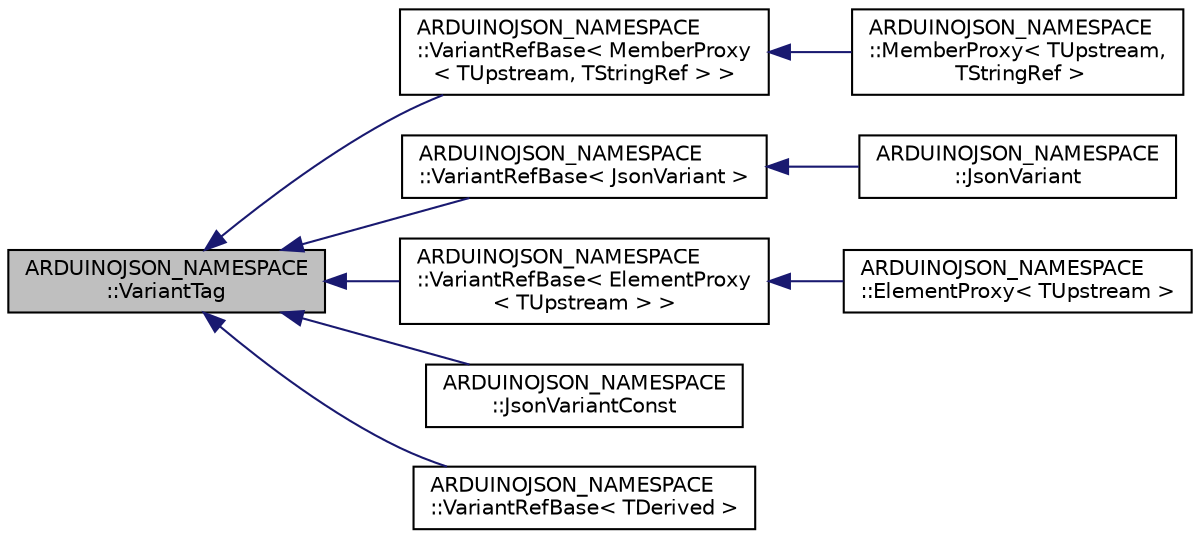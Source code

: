 digraph "ARDUINOJSON_NAMESPACE::VariantTag"
{
 // LATEX_PDF_SIZE
  edge [fontname="Helvetica",fontsize="10",labelfontname="Helvetica",labelfontsize="10"];
  node [fontname="Helvetica",fontsize="10",shape=record];
  rankdir="LR";
  Node1 [label="ARDUINOJSON_NAMESPACE\l::VariantTag",height=0.2,width=0.4,color="black", fillcolor="grey75", style="filled", fontcolor="black",tooltip=" "];
  Node1 -> Node2 [dir="back",color="midnightblue",fontsize="10",style="solid",fontname="Helvetica"];
  Node2 [label="ARDUINOJSON_NAMESPACE\l::VariantRefBase\< MemberProxy\l\< TUpstream, TStringRef \> \>",height=0.2,width=0.4,color="black", fillcolor="white", style="filled",URL="$classARDUINOJSON__NAMESPACE_1_1VariantRefBase.html",tooltip=" "];
  Node2 -> Node3 [dir="back",color="midnightblue",fontsize="10",style="solid",fontname="Helvetica"];
  Node3 [label="ARDUINOJSON_NAMESPACE\l::MemberProxy\< TUpstream,\l TStringRef \>",height=0.2,width=0.4,color="black", fillcolor="white", style="filled",URL="$classARDUINOJSON__NAMESPACE_1_1MemberProxy.html",tooltip=" "];
  Node1 -> Node4 [dir="back",color="midnightblue",fontsize="10",style="solid",fontname="Helvetica"];
  Node4 [label="ARDUINOJSON_NAMESPACE\l::VariantRefBase\< JsonVariant \>",height=0.2,width=0.4,color="black", fillcolor="white", style="filled",URL="$classARDUINOJSON__NAMESPACE_1_1VariantRefBase.html",tooltip=" "];
  Node4 -> Node5 [dir="back",color="midnightblue",fontsize="10",style="solid",fontname="Helvetica"];
  Node5 [label="ARDUINOJSON_NAMESPACE\l::JsonVariant",height=0.2,width=0.4,color="black", fillcolor="white", style="filled",URL="$classARDUINOJSON__NAMESPACE_1_1JsonVariant.html",tooltip=" "];
  Node1 -> Node6 [dir="back",color="midnightblue",fontsize="10",style="solid",fontname="Helvetica"];
  Node6 [label="ARDUINOJSON_NAMESPACE\l::VariantRefBase\< ElementProxy\l\< TUpstream \> \>",height=0.2,width=0.4,color="black", fillcolor="white", style="filled",URL="$classARDUINOJSON__NAMESPACE_1_1VariantRefBase.html",tooltip=" "];
  Node6 -> Node7 [dir="back",color="midnightblue",fontsize="10",style="solid",fontname="Helvetica"];
  Node7 [label="ARDUINOJSON_NAMESPACE\l::ElementProxy\< TUpstream \>",height=0.2,width=0.4,color="black", fillcolor="white", style="filled",URL="$classARDUINOJSON__NAMESPACE_1_1ElementProxy.html",tooltip=" "];
  Node1 -> Node8 [dir="back",color="midnightblue",fontsize="10",style="solid",fontname="Helvetica"];
  Node8 [label="ARDUINOJSON_NAMESPACE\l::JsonVariantConst",height=0.2,width=0.4,color="black", fillcolor="white", style="filled",URL="$classARDUINOJSON__NAMESPACE_1_1JsonVariantConst.html",tooltip=" "];
  Node1 -> Node9 [dir="back",color="midnightblue",fontsize="10",style="solid",fontname="Helvetica"];
  Node9 [label="ARDUINOJSON_NAMESPACE\l::VariantRefBase\< TDerived \>",height=0.2,width=0.4,color="black", fillcolor="white", style="filled",URL="$classARDUINOJSON__NAMESPACE_1_1VariantRefBase.html",tooltip=" "];
}
